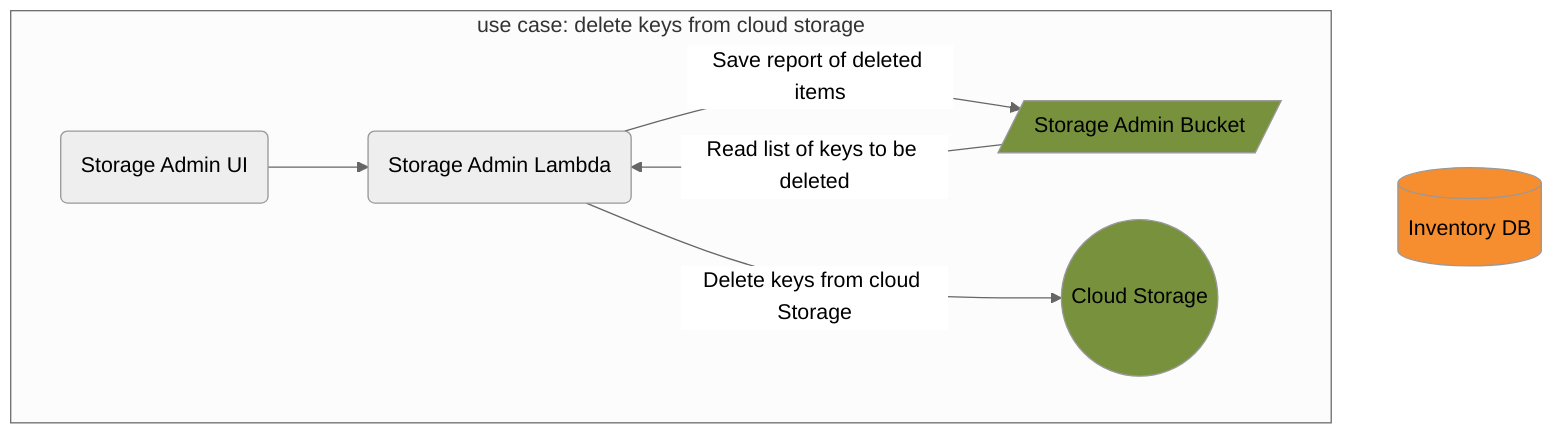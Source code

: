 %%{init: {'theme': 'neutral', 'securityLevel': 'loose'}}%%
graph TD
  SAUI("Storage Admin UI")
  SA("Storage Admin Lambda")
  RDS[(Inventory DB)]
  SABUCK[/"Storage Admin Bucket"/]
  CLOUD(("Cloud Storage"))

  subgraph "use case: delete keys from cloud storage"
    SAUI-->SA
    SABUCK-->|"Read list of keys to be deleted"|SA
    SA-->|"Delete keys from cloud Storage"|CLOUD
    SA-->|"Save report of deleted items"|SABUCK
  end

  style RDS fill:#F68D2F
  style SABUCK fill:#77913C
  style CLOUD fill:#77913C